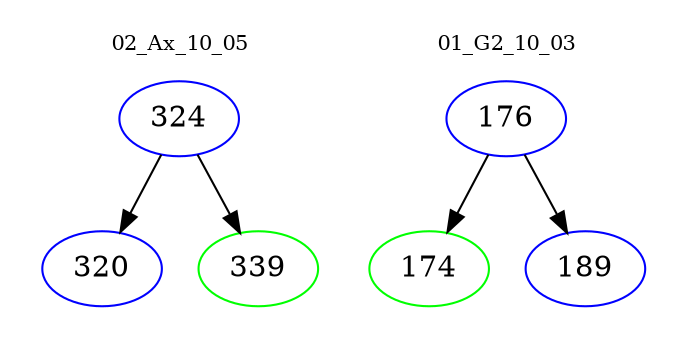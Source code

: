 digraph{
subgraph cluster_0 {
color = white
label = "02_Ax_10_05";
fontsize=10;
T0_324 [label="324", color="blue"]
T0_324 -> T0_320 [color="black"]
T0_320 [label="320", color="blue"]
T0_324 -> T0_339 [color="black"]
T0_339 [label="339", color="green"]
}
subgraph cluster_1 {
color = white
label = "01_G2_10_03";
fontsize=10;
T1_176 [label="176", color="blue"]
T1_176 -> T1_174 [color="black"]
T1_174 [label="174", color="green"]
T1_176 -> T1_189 [color="black"]
T1_189 [label="189", color="blue"]
}
}
